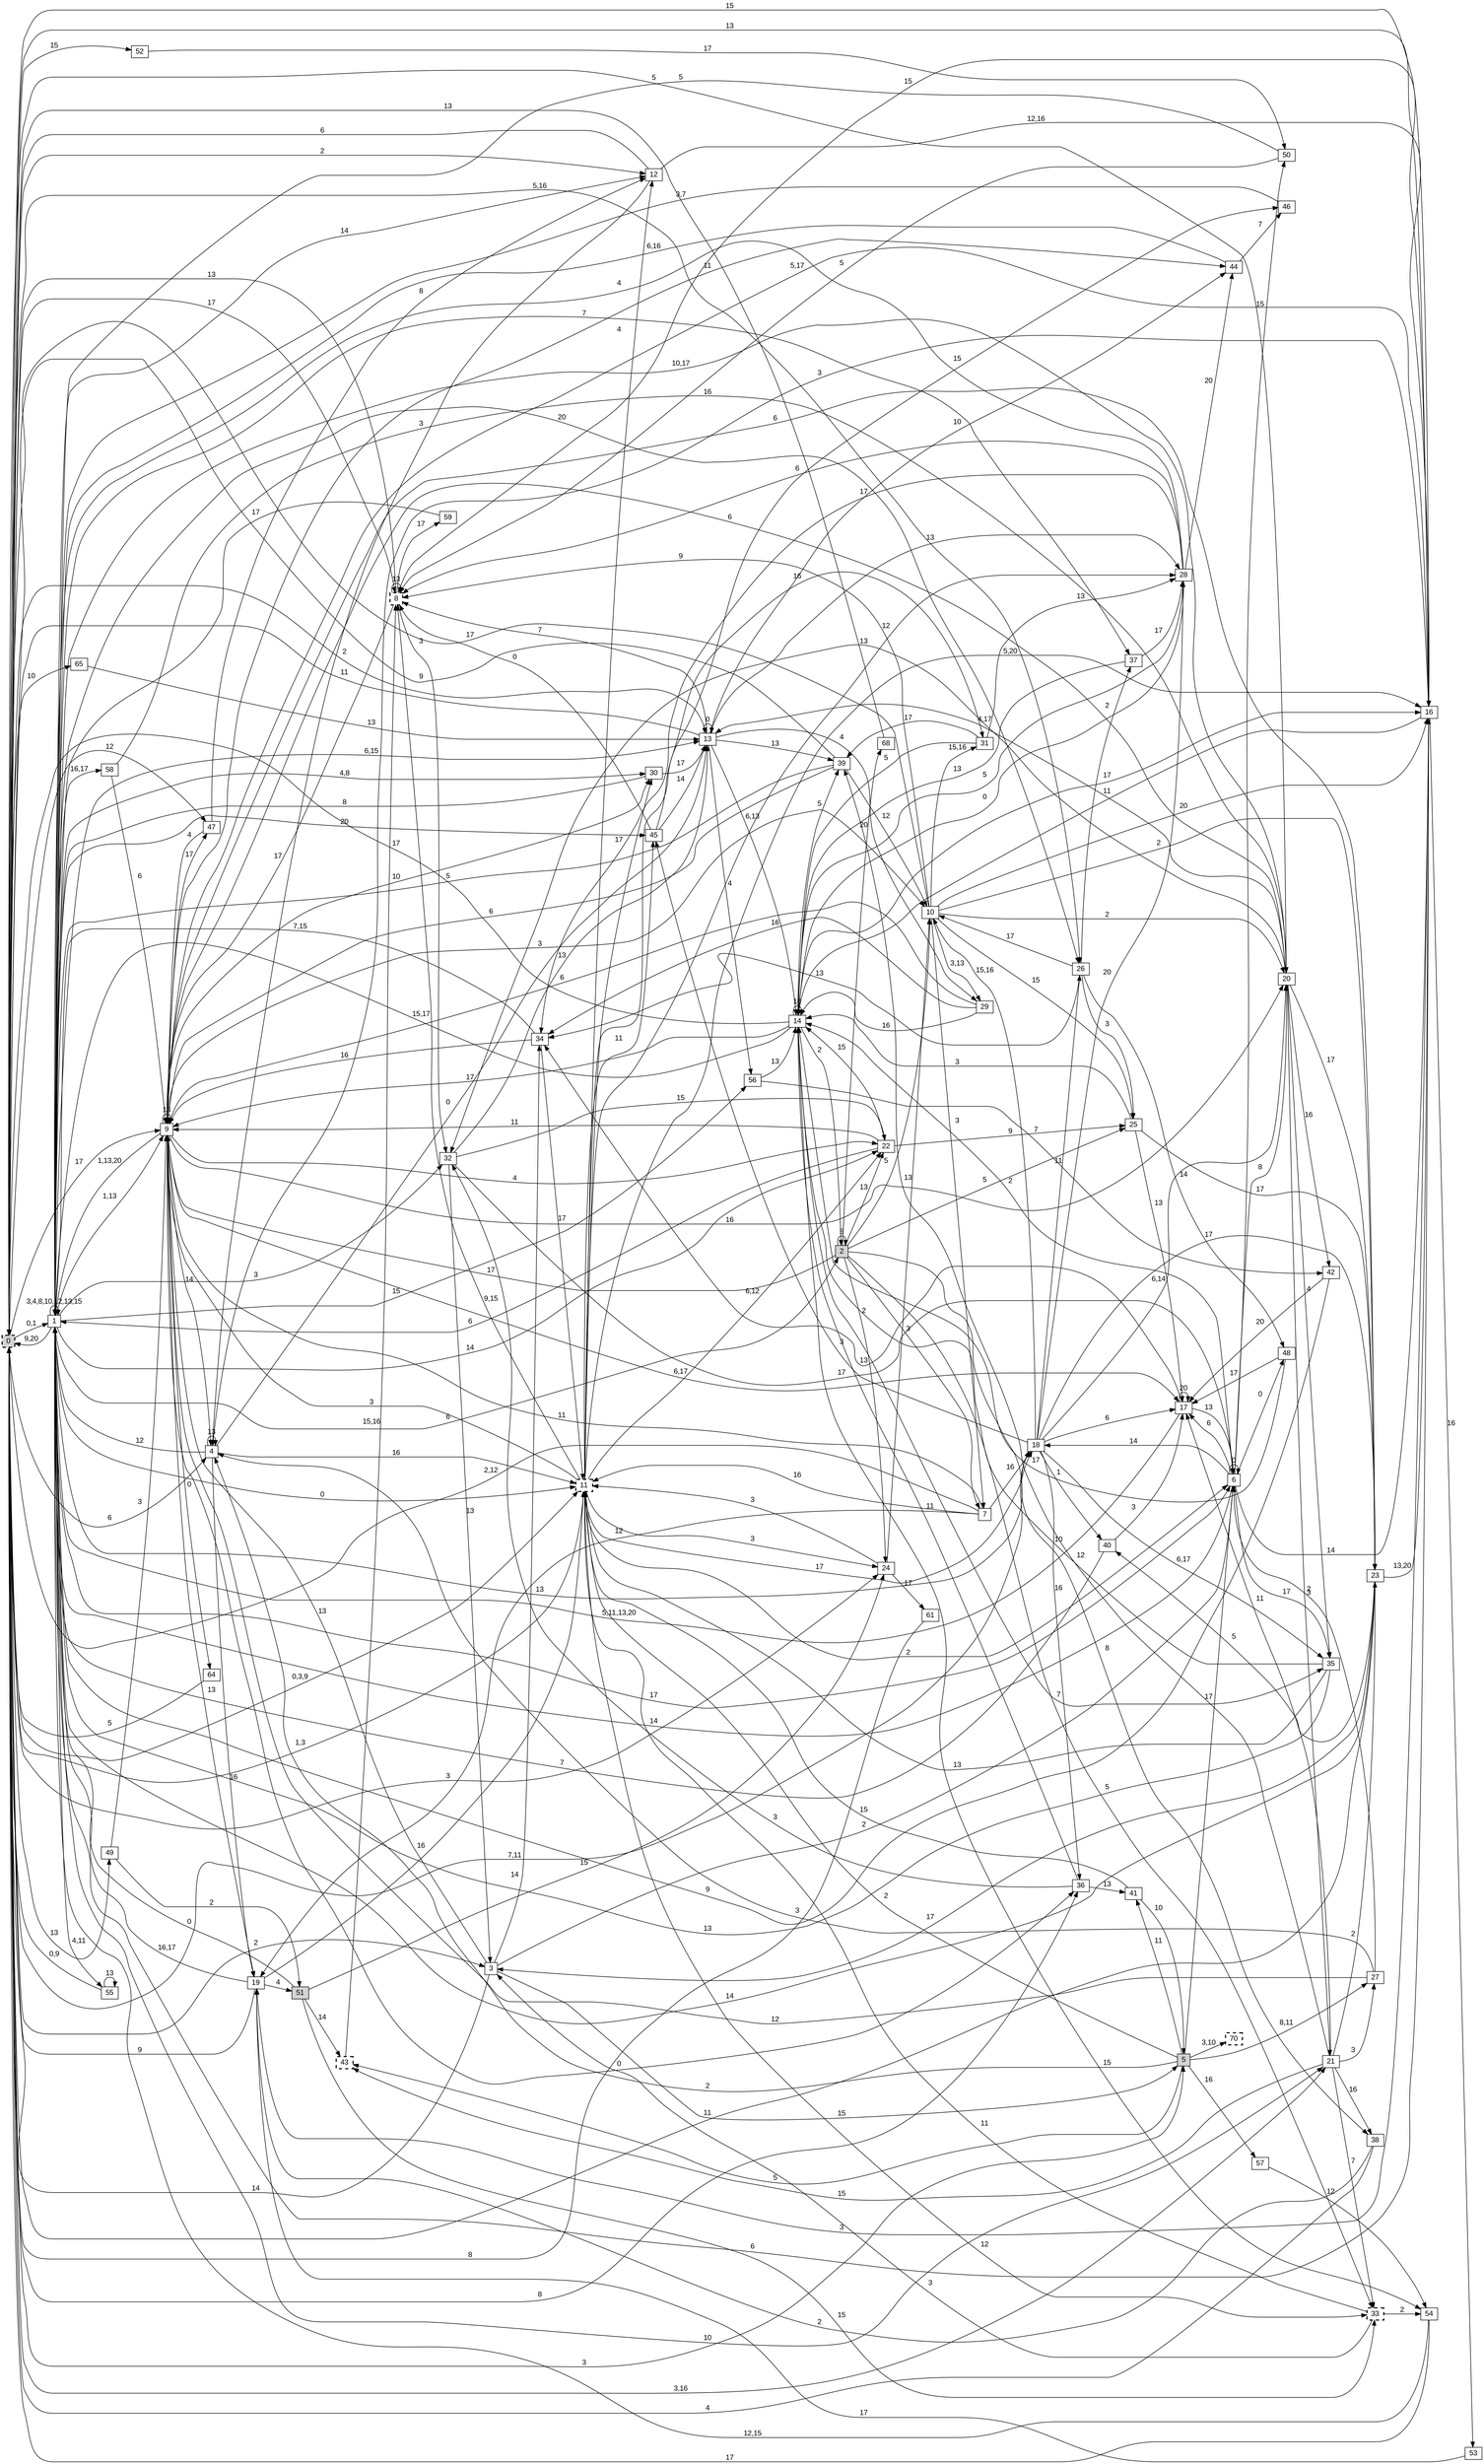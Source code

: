 digraph "NDFA" {
  rankdir=LR
  node [shape=box width=0.1 height=0.1 fontname=Arial]
  edge [fontname=Arial]
/* Estados */
 s0 [label="0" style="filled,bold,dashed"] /* I:1 F:1 D:0 */
 s1 [label="1" ] /* I:0 F:0 D:0 */
 s2 [label="2" style="filled"] /* I:1 F:0 D:0 */
 s3 [label="3" ] /* I:0 F:0 D:0 */
 s4 [label="4" ] /* I:0 F:0 D:0 */
 s5 [label="5" style="filled"] /* I:1 F:0 D:0 */
 s6 [label="6" ] /* I:0 F:0 D:0 */
 s7 [label="7" ] /* I:0 F:0 D:0 */
 s8 [label="8" style="bold,dashed"] /* I:0 F:1 D:0 */
 s9 [label="9" ] /* I:0 F:0 D:0 */
 s10 [label="10" ] /* I:0 F:0 D:0 */
 s11 [label="11" style="bold,dashed"] /* I:0 F:1 D:0 */
 s12 [label="12" ] /* I:0 F:0 D:0 */
 s13 [label="13" ] /* I:0 F:0 D:0 */
 s14 [label="14" ] /* I:0 F:0 D:0 */
 s16 [label="16" ] /* I:0 F:0 D:0 */
 s17 [label="17" ] /* I:0 F:0 D:0 */
 s18 [label="18" ] /* I:0 F:0 D:0 */
 s19 [label="19" ] /* I:0 F:0 D:0 */
 s20 [label="20" ] /* I:0 F:0 D:0 */
 s21 [label="21" ] /* I:0 F:0 D:0 */
 s22 [label="22" ] /* I:0 F:0 D:0 */
 s23 [label="23" ] /* I:0 F:0 D:0 */
 s24 [label="24" ] /* I:0 F:0 D:0 */
 s25 [label="25" ] /* I:0 F:0 D:0 */
 s26 [label="26" ] /* I:0 F:0 D:0 */
 s27 [label="27" ] /* I:0 F:0 D:0 */
 s28 [label="28" ] /* I:0 F:0 D:0 */
 s29 [label="29" ] /* I:0 F:0 D:0 */
 s30 [label="30" ] /* I:0 F:0 D:0 */
 s31 [label="31" ] /* I:0 F:0 D:0 */
 s32 [label="32" ] /* I:0 F:0 D:0 */
 s33 [label="33" style="bold,dashed"] /* I:0 F:1 D:0 */
 s34 [label="34" ] /* I:0 F:0 D:0 */
 s35 [label="35" ] /* I:0 F:0 D:0 */
 s36 [label="36" ] /* I:0 F:0 D:0 */
 s37 [label="37" ] /* I:0 F:0 D:0 */
 s38 [label="38" ] /* I:0 F:0 D:0 */
 s39 [label="39" ] /* I:0 F:0 D:0 */
 s40 [label="40" ] /* I:0 F:0 D:0 */
 s41 [label="41" ] /* I:0 F:0 D:0 */
 s42 [label="42" ] /* I:0 F:0 D:0 */
 s43 [label="43" style="bold,dashed"] /* I:0 F:1 D:0 */
 s44 [label="44" ] /* I:0 F:0 D:0 */
 s45 [label="45" ] /* I:0 F:0 D:0 */
 s46 [label="46" ] /* I:0 F:0 D:0 */
 s47 [label="47" ] /* I:0 F:0 D:0 */
 s48 [label="48" ] /* I:0 F:0 D:0 */
 s49 [label="49" ] /* I:0 F:0 D:0 */
 s50 [label="50" ] /* I:0 F:0 D:0 */
 s51 [label="51" style="filled"] /* I:1 F:0 D:0 */
 s52 [label="52" ] /* I:0 F:0 D:0 */
 s53 [label="53" ] /* I:0 F:0 D:0 */
 s54 [label="54" ] /* I:0 F:0 D:0 */
 s55 [label="55" ] /* I:0 F:0 D:0 */
 s56 [label="56" ] /* I:0 F:0 D:0 */
 s57 [label="57" ] /* I:0 F:0 D:0 */
 s58 [label="58" ] /* I:0 F:0 D:0 */
 s59 [label="59" ] /* I:0 F:0 D:0 */
 s61 [label="61" ] /* I:0 F:0 D:0 */
 s64 [label="64" ] /* I:0 F:0 D:0 */
 s65 [label="65" ] /* I:0 F:0 D:0 */
 s68 [label="68" ] /* I:0 F:0 D:0 */
 s70 [label="70" style="bold,dashed"] /* I:0 F:1 D:0 */
/* Transiciones */
  s0 -> s1 [label="0,1"]
  s0 -> s3 [label="2"]
  s0 -> s4 [label="6"]
  s0 -> s5 [label="3"]
  s0 -> s8 [label="17"]
  s0 -> s9 [label="17"]
  s0 -> s11 [label="0,3,9"]
  s0 -> s12 [label="2"]
  s0 -> s13 [label="2"]
  s0 -> s16 [label="13"]
  s0 -> s18 [label="7,11"]
  s0 -> s20 [label="5"]
  s0 -> s21 [label="3,16"]
  s0 -> s24 [label="3"]
  s0 -> s26 [label="5,16"]
  s0 -> s36 [label="8"]
  s0 -> s47 [label="12"]
  s0 -> s49 [label="13"]
  s0 -> s52 [label="15"]
  s0 -> s65 [label="10"]
  s1 -> s0 [label="9,20"]
  s1 -> s1 [label="3,4,8,10,12,13,15"]
  s1 -> s2 [label="6"]
  s1 -> s6 [label="17"]
  s1 -> s9 [label="1,13"]
  s1 -> s11 [label="0"]
  s1 -> s12 [label="14"]
  s1 -> s13 [label="6,15"]
  s1 -> s18 [label="13"]
  s1 -> s20 [label="10,17"]
  s1 -> s21 [label="10"]
  s1 -> s22 [label="14"]
  s1 -> s26 [label="20"]
  s1 -> s30 [label="4,8"]
  s1 -> s32 [label="3"]
  s1 -> s37 [label="7"]
  s1 -> s45 [label="20"]
  s1 -> s55 [label="4,11"]
  s1 -> s56 [label="15"]
  s1 -> s58 [label="16,17"]
  s2 -> s2 [label="5"]
  s2 -> s7 [label="3"]
  s2 -> s9 [label="17"]
  s2 -> s10 [label="5"]
  s2 -> s22 [label="13"]
  s2 -> s24 [label="2"]
  s2 -> s25 [label="5"]
  s2 -> s33 [label="5"]
  s2 -> s38 [label="8"]
  s2 -> s68 [label="20"]
  s3 -> s0 [label="14"]
  s3 -> s5 [label="15"]
  s3 -> s6 [label="2"]
  s3 -> s9 [label="13"]
  s3 -> s34 [label="14"]
  s4 -> s1 [label="12"]
  s4 -> s4 [label="13"]
  s4 -> s11 [label="16"]
  s4 -> s13 [label="0"]
  s4 -> s19 [label="16"]
  s5 -> s4 [label="2"]
  s5 -> s6 [label="17"]
  s5 -> s11 [label="2"]
  s5 -> s27 [label="8,11"]
  s5 -> s41 [label="11"]
  s5 -> s43 [label="5"]
  s5 -> s57 [label="16"]
  s5 -> s70 [label="3,10"]
  s6 -> s1 [label="14"]
  s6 -> s6 [label="0"]
  s6 -> s14 [label="2"]
  s6 -> s16 [label="14"]
  s6 -> s17 [label="6"]
  s6 -> s18 [label="14"]
  s6 -> s20 [label="8"]
  s6 -> s35 [label="17"]
  s6 -> s48 [label="0"]
  s6 -> s50 [label="15"]
  s7 -> s0 [label="2,12"]
  s7 -> s9 [label="11"]
  s7 -> s11 [label="16"]
  s7 -> s18 [label="16"]
  s7 -> s19 [label="12"]
  s8 -> s0 [label="13"]
  s8 -> s8 [label="13"]
  s8 -> s9 [label="17"]
  s8 -> s32 [label="3"]
  s8 -> s59 [label="17"]
  s9 -> s1 [label="1,13,20"]
  s9 -> s4 [label="14"]
  s9 -> s9 [label="13"]
  s9 -> s10 [label="3"]
  s9 -> s17 [label="6,17"]
  s9 -> s19 [label="13"]
  s9 -> s20 [label="16"]
  s9 -> s22 [label="4"]
  s9 -> s23 [label="6"]
  s9 -> s30 [label="10"]
  s9 -> s36 [label="0"]
  s9 -> s44 [label="11"]
  s9 -> s47 [label="17"]
  s9 -> s64 [label="0"]
  s10 -> s0 [label="17"]
  s10 -> s7 [label="3"]
  s10 -> s8 [label="9"]
  s10 -> s16 [label="20"]
  s10 -> s20 [label="2"]
  s10 -> s23 [label="2"]
  s10 -> s25 [label="15"]
  s10 -> s29 [label="3,13"]
  s10 -> s31 [label="15,16"]
  s11 -> s0 [label="1,3"]
  s11 -> s6 [label="2"]
  s11 -> s8 [label="9,15"]
  s11 -> s9 [label="3"]
  s11 -> s12 [label="4"]
  s11 -> s16 [label="5,20"]
  s11 -> s18 [label="17"]
  s11 -> s22 [label="6,12"]
  s11 -> s24 [label="3"]
  s11 -> s28 [label="12"]
  s11 -> s30 [label="17"]
  s11 -> s31 [label="16"]
  s11 -> s33 [label="12"]
  s11 -> s45 [label="11"]
  s12 -> s0 [label="6"]
  s12 -> s4 [label="3"]
  s12 -> s16 [label="12,16"]
  s13 -> s0 [label="11"]
  s13 -> s8 [label="7"]
  s13 -> s13 [label="0"]
  s13 -> s14 [label="6,13"]
  s13 -> s28 [label="13"]
  s13 -> s29 [label="4"]
  s13 -> s39 [label="13"]
  s13 -> s44 [label="10"]
  s13 -> s56 [label="4"]
  s14 -> s0 [label="17"]
  s14 -> s1 [label="15,17"]
  s14 -> s2 [label="2"]
  s14 -> s9 [label="17"]
  s14 -> s14 [label="16"]
  s14 -> s16 [label="17"]
  s14 -> s28 [label="5"]
  s14 -> s35 [label="7"]
  s14 -> s39 [label="5"]
  s14 -> s54 [label="15"]
  s16 -> s0 [label="15"]
  s16 -> s1 [label="6"]
  s16 -> s4 [label="3"]
  s16 -> s8 [label="15"]
  s16 -> s9 [label="5,17"]
  s16 -> s14 [label="11"]
  s16 -> s19 [label="3"]
  s16 -> s53 [label="16"]
  s17 -> s1 [label="5,11,13,20"]
  s17 -> s6 [label="13"]
  s17 -> s17 [label="20"]
  s17 -> s34 [label="13"]
  s18 -> s10 [label="15,16"]
  s18 -> s17 [label="6"]
  s18 -> s20 [label="6,14"]
  s18 -> s23 [label="17"]
  s18 -> s26 [label="11"]
  s18 -> s28 [label="20"]
  s18 -> s35 [label="6,17"]
  s18 -> s36 [label="16"]
  s18 -> s40 [label="1"]
  s18 -> s45 [label="3"]
  s19 -> s0 [label="9"]
  s19 -> s1 [label="16,17"]
  s19 -> s11 [label="16"]
  s19 -> s51 [label="4"]
  s20 -> s9 [label="6"]
  s20 -> s13 [label="4,17"]
  s20 -> s21 [label="3"]
  s20 -> s23 [label="17"]
  s20 -> s32 [label="13"]
  s20 -> s35 [label="4"]
  s20 -> s42 [label="16"]
  s21 -> s17 [label="11"]
  s21 -> s23 [label="2"]
  s21 -> s27 [label="3"]
  s21 -> s33 [label="7"]
  s21 -> s38 [label="16"]
  s21 -> s39 [label="12"]
  s21 -> s43 [label="15"]
  s22 -> s1 [label="6"]
  s22 -> s9 [label="11"]
  s22 -> s14 [label="15"]
  s22 -> s25 [label="9"]
  s23 -> s0 [label="11"]
  s23 -> s1 [label="14"]
  s23 -> s3 [label="17"]
  s23 -> s16 [label="13,20"]
  s23 -> s40 [label="5"]
  s24 -> s10 [label="13"]
  s24 -> s11 [label="3"]
  s24 -> s61 [label="17"]
  s25 -> s14 [label="3"]
  s25 -> s17 [label="13"]
  s25 -> s23 [label="17"]
  s26 -> s10 [label="17"]
  s26 -> s25 [label="3"]
  s26 -> s34 [label="13"]
  s26 -> s37 [label="2"]
  s26 -> s48 [label="14"]
  s27 -> s4 [label="3"]
  s27 -> s6 [label="2"]
  s27 -> s9 [label="12"]
  s28 -> s1 [label="4"]
  s28 -> s8 [label="6"]
  s28 -> s14 [label="0"]
  s28 -> s34 [label="17"]
  s28 -> s44 [label="20"]
  s29 -> s9 [label="6"]
  s29 -> s14 [label="16"]
  s29 -> s34 [label="16"]
  s30 -> s1 [label="8"]
  s30 -> s13 [label="17"]
  s31 -> s14 [label="5"]
  s31 -> s28 [label="13"]
  s31 -> s39 [label="17"]
  s32 -> s3 [label="13"]
  s32 -> s6 [label="17"]
  s32 -> s13 [label="13"]
  s32 -> s22 [label="15"]
  s33 -> s3 [label="3"]
  s33 -> s11 [label="11"]
  s33 -> s54 [label="2"]
  s34 -> s1 [label="7,15"]
  s34 -> s9 [label="16"]
  s34 -> s11 [label="17"]
  s35 -> s1 [label="13"]
  s35 -> s11 [label="13"]
  s35 -> s14 [label="10"]
  s36 -> s14 [label="11"]
  s36 -> s32 [label="3"]
  s36 -> s41 [label="13"]
  s37 -> s14 [label="13"]
  s37 -> s28 [label="17"]
  s38 -> s0 [label="4"]
  s38 -> s19 [label="2"]
  s39 -> s0 [label="9"]
  s39 -> s1 [label="5"]
  s39 -> s9 [label="6"]
  s39 -> s10 [label="12"]
  s40 -> s1 [label="7"]
  s40 -> s17 [label="3"]
  s41 -> s5 [label="10"]
  s41 -> s11 [label="15"]
  s42 -> s1 [label="9"]
  s42 -> s17 [label="20"]
  s43 -> s8 [label="15,16"]
  s44 -> s1 [label="6,16"]
  s44 -> s46 [label="7"]
  s45 -> s8 [label="0"]
  s45 -> s13 [label="14"]
  s45 -> s46 [label="15"]
  s46 -> s1 [label="3,7"]
  s47 -> s9 [label="4"]
  s47 -> s12 [label="8"]
  s48 -> s14 [label="17"]
  s48 -> s17 [label="17"]
  s49 -> s9 [label="3"]
  s49 -> s51 [label="2"]
  s50 -> s1 [label="5"]
  s50 -> s8 [label="5"]
  s51 -> s1 [label="0"]
  s51 -> s24 [label="15"]
  s51 -> s33 [label="15"]
  s51 -> s43 [label="14"]
  s52 -> s50 [label="17"]
  s53 -> s19 [label="17"]
  s54 -> s0 [label="17"]
  s54 -> s1 [label="12,15"]
  s55 -> s0 [label="0,9"]
  s55 -> s55 [label="13"]
  s56 -> s14 [label="13"]
  s56 -> s42 [label="7"]
  s57 -> s54 [label="12"]
  s58 -> s9 [label="6"]
  s58 -> s20 [label="16"]
  s59 -> s1 [label="17"]
  s61 -> s0 [label="8"]
  s64 -> s0 [label="5"]
  s65 -> s13 [label="13"]
  s68 -> s0 [label="13"]
}
